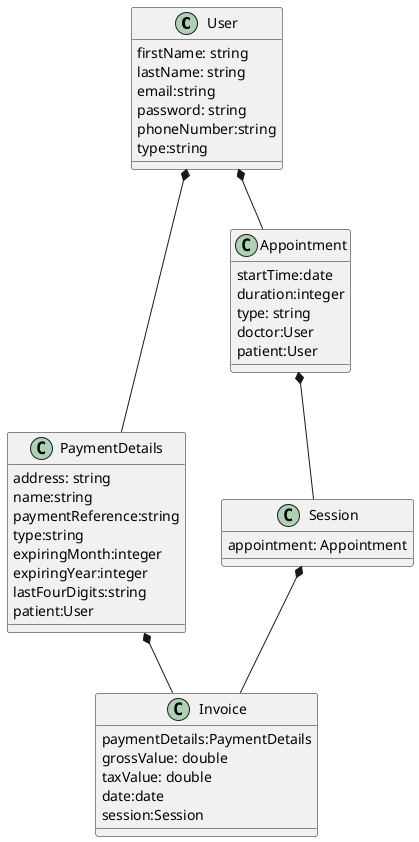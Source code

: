 @startuml classes_diagram

class User{
    firstName: string
    lastName: string
    email:string
    password: string
    phoneNumber:string
    type:string
}
class PaymentDetails{
    address: string
    name:string
    paymentReference:string
    type:string
    expiringMonth:integer
    expiringYear:integer
    lastFourDigits:string
    patient:User
}
    class Appointment{
    startTime:date
    duration:integer
    type: string
    doctor:User
    patient:User
}

class Session{
    appointment: Appointment
}
class Invoice {
    paymentDetails:PaymentDetails
    grossValue: double
    taxValue: double
    date:date
    session:Session
}
User *-- Appointment
User *-- PaymentDetails
Appointment *-- Session
Session *-- Invoice
PaymentDetails *-- Invoice
@enduml